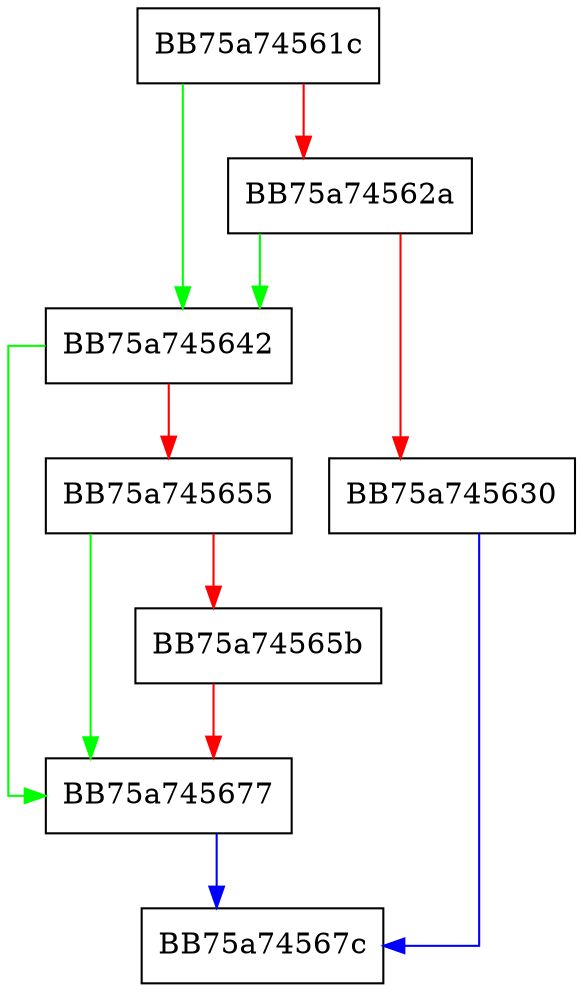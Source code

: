 digraph DlpQueryCloudSyncExclusionPath {
  node [shape="box"];
  graph [splines=ortho];
  BB75a74561c -> BB75a745642 [color="green"];
  BB75a74561c -> BB75a74562a [color="red"];
  BB75a74562a -> BB75a745642 [color="green"];
  BB75a74562a -> BB75a745630 [color="red"];
  BB75a745630 -> BB75a74567c [color="blue"];
  BB75a745642 -> BB75a745677 [color="green"];
  BB75a745642 -> BB75a745655 [color="red"];
  BB75a745655 -> BB75a745677 [color="green"];
  BB75a745655 -> BB75a74565b [color="red"];
  BB75a74565b -> BB75a745677 [color="red"];
  BB75a745677 -> BB75a74567c [color="blue"];
}